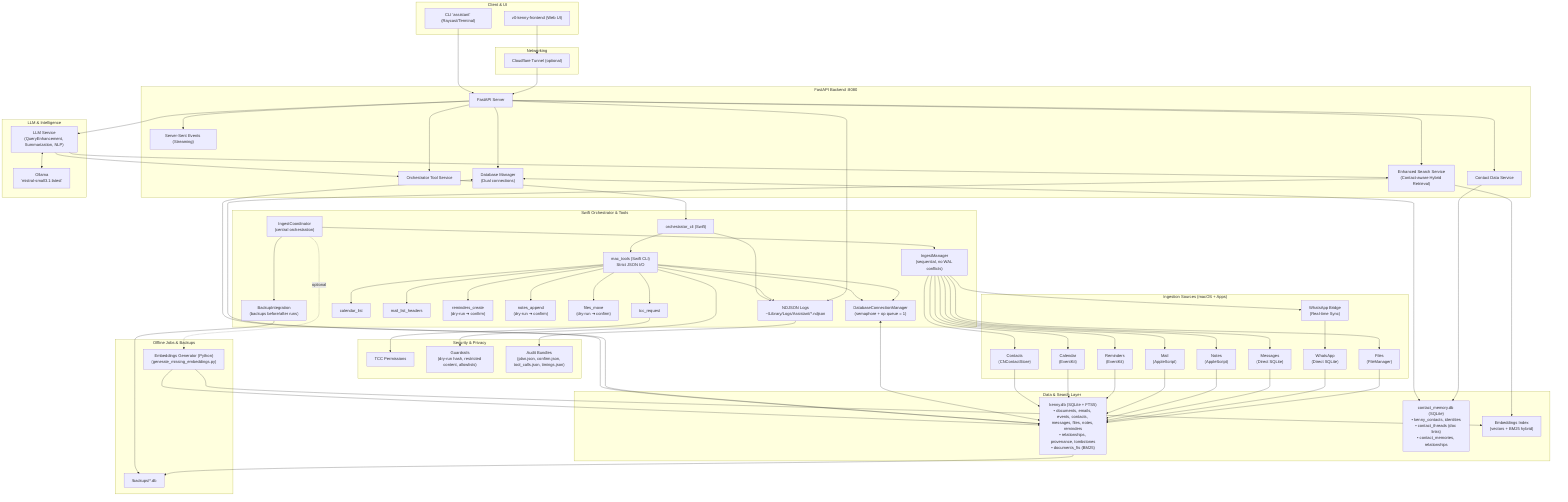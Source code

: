 flowchart TB

subgraph "Client & UI"
  ui_cli["CLI 'assistant' (Raycast/Terminal)"]
  ui_web["v0-kenny-frontend (Web UI)"]
end

subgraph "Networking"
  cf_tunnel["Cloudflare Tunnel (optional)"]
end

subgraph "FastAPI Backend :8080"
  api["FastAPI Server"]
  svc_contact["Contact Data Service"]
  svc_search["Enhanced Search Service\n(Contact-aware Hybrid Retrieval)"]
  svc_tools["Orchestrator Tool Service"]
  svc_dbman["Database Manager\n(Dual connections)"]
  sse["Server-Sent Events (Streaming)"]
end

subgraph "Swift Orchestrator & Tools"
  orch_cli["orchestrator_cli (Swift)"]
  mac_tools["mac_tools (Swift CLI)\nStrict JSON I/O"]
  ingest_coord["IngestCoordinator\n(central orchestration)"]
  ingest_mgr["IngestManager\n(sequential, no WAL conflicts)"]
  db_conn_mgr["DatabaseConnectionManager\n(semaphore + op queue = 1)"]
  backup_integ["BackupIntegration\n(backups before/after runs)"]
  tool_calendar["calendar_list"]
  tool_mail["mail_list_headers"]
  tool_reminders["reminders_create\n(dry-run ➜ confirm)"]
  tool_notes["notes_append\n(dry-run ➜ confirm)"]
  tool_files["files_move\n(dry-run ➜ confirm)"]
  tool_tcc["tcc_request"]
  ndjson_logs["NDJSON Logs\n~/Library/Logs/Assistant/*.ndjson"]
end

subgraph "Data & Search Layer"
  kenny_db["kenny.db (SQLite + FTS5)\n• documents, emails, events, contacts, messages, files, notes, reminders\n• relationships, provenance, tombstones\n• documents_fts (BM25)"]
  contact_db["contact_memory.db (SQLite)\n• kenny_contacts, identities\n• contact_threads (doc links)\n• contact_memories, relationships"]
  embeddings_idx["Embeddings Index\n(vectors + BM25 hybrid)"]
end

subgraph "Ingestion Sources (macOS + Apps)"
  src_contacts["Contacts\n(CNContactStore)"]
  src_calendar["Calendar\n(EventKit)"]
  src_reminders["Reminders\n(EventKit)"]
  src_mail["Mail\n(AppleScript)"]
  src_notes["Notes\n(AppleScript)"]
  src_messages["Messages\n(Direct SQLite)"]
  src_whatsapp["WhatsApp\n(Direct SQLite)"]
  wa_bridge["WhatsApp Bridge\n(Real-time Sync)"]
  src_files["Files\n(FileManager)"]
end

subgraph "LLM & Intelligence"
  llm_svc["LLM Service\n(QueryEnhancement, Summarization, NLP)"]
  ollama["Ollama\n'mistral-small3.1:latest'"]
end

subgraph "Security & Privacy"
  tcc_perms["TCC Permissions"]
  guardrails["Guardrails\n(dry-run hash, restricted content, allowlists)"]
  audit_logs["Audit Bundles\n(plan.json, confirm.json, tool_calls.json, timings.json)"]
end

subgraph "Offline Jobs & Backups"
  emb_gen["Embeddings Generator (Python)\n(generate_missing_embeddings.py)"]
  backups_dir["/backups/*.db"]
end

%% Client paths
ui_cli --> api
ui_web --> cf_tunnel --> api
api --> sse

%% Backend services
api --> svc_contact
api --> svc_search
api --> svc_tools
api --> svc_dbman
api --> llm_svc

%% Orchestrator integration
svc_tools --> orch_cli --> mac_tools
mac_tools --> tool_calendar
mac_tools --> tool_mail
mac_tools --> tool_reminders
mac_tools --> tool_notes
mac_tools --> tool_files
mac_tools --> tool_tcc
mac_tools --> db_conn_mgr
ingest_coord --> ingest_mgr
ingest_coord --> backup_integ
orch_cli --> ndjson_logs
mac_tools --> ndjson_logs
api --> ndjson_logs

%% Data layer connectivity
svc_dbman <--> kenny_db
svc_dbman <--> contact_db
svc_contact --> contact_db
svc_search --> kenny_db
svc_search --> embeddings_idx
mac_tools --> db_conn_mgr <--> kenny_db

%% Ingestion flows
ingest_mgr --> src_contacts --> kenny_db
ingest_mgr --> src_calendar --> kenny_db
ingest_mgr --> src_reminders --> kenny_db
ingest_mgr --> src_mail --> kenny_db
ingest_mgr --> src_notes --> kenny_db
ingest_mgr --> src_messages --> kenny_db
ingest_mgr --> wa_bridge --> src_whatsapp --> kenny_db
ingest_mgr --> src_files --> kenny_db

%% LLM integration
llm_svc <--> ollama
llm_svc --> svc_search
llm_svc --> svc_tools

%% Security & privacy
tool_tcc --> tcc_perms
mac_tools --> guardrails
ndjson_logs --> audit_logs

%% Embeddings & backups
emb_gen --> embeddings_idx
emb_gen --> kenny_db
ingest_coord -. optional .-> emb_gen
backup_integ --> backups_dir
kenny_db --> backups_dir